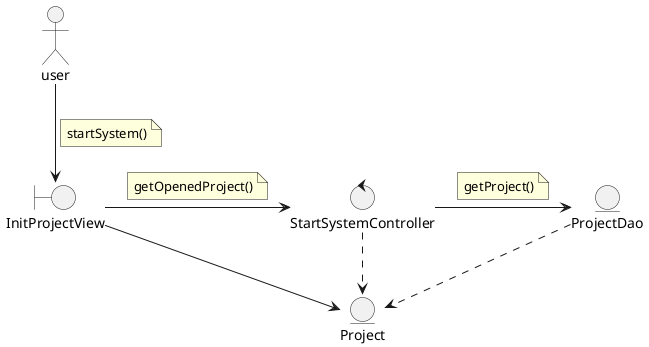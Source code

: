 @startuml

actor user

boundary InitProjectView
control StartSystemController

entity Project
entity ProjectDao

user --> InitProjectView
    note on link
        startSystem()
    end note
InitProjectView -right-> StartSystemController
    note on link
        getOpenedProject()
    end note
StartSystemController -right-> ProjectDao
    note on link
        getProject()
    end note

InitProjectView -down-> Project
StartSystemController .down.> Project
ProjectDao ..> Project
@enduml
